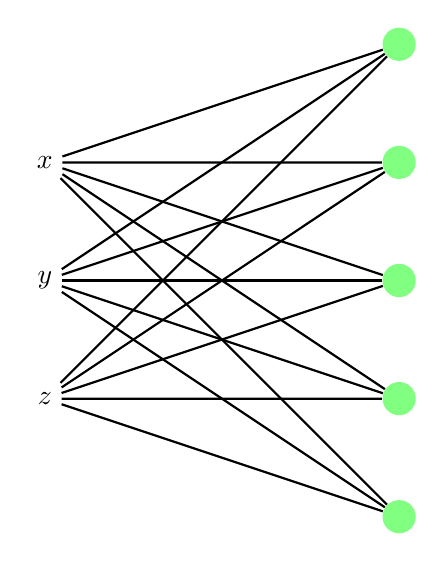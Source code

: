 % Figure after Kjell Magne Fauske
% http://www.texample.net/tikz/examples/neural-network/
\begin{tikzpicture}[scale=1.5]
   \def\layersep{3cm}
    \tikzstyle{every pin edge}=[thick]
    \tikzstyle{neuron}=[circle,fill=black!25,minimum size=12pt,inner sep=0pt]
    \tikzstyle{entree}=[];
    \tikzstyle{input neuron}=[neuron, fill=green!50];
    \tikzstyle{output neuron}=[neuron, fill=red!50];
    \tikzstyle{hidden neuron}=[neuron, fill=blue!50];
    \tikzstyle{annot} = [text width=4em, text centered]

% Entree
\node[entree] (E-1) at (-\layersep,-1) {$x$};
\node[entree] (E-2) at (-\layersep,-2) {$y$};
\node[entree] (E-3) at (-\layersep,-3) {$z$};


    % Premiere couche
    \foreach \name / \y in {1,...,5}
   \path[yshift=1cm]
        node[input neuron] (I-\name) at (0,-\y) {};

    \foreach \source in {1,...,3}
        \foreach \dest in {1,...,5}
            \path[thick] (E-\source) edge (I-\dest);

\end{tikzpicture}  